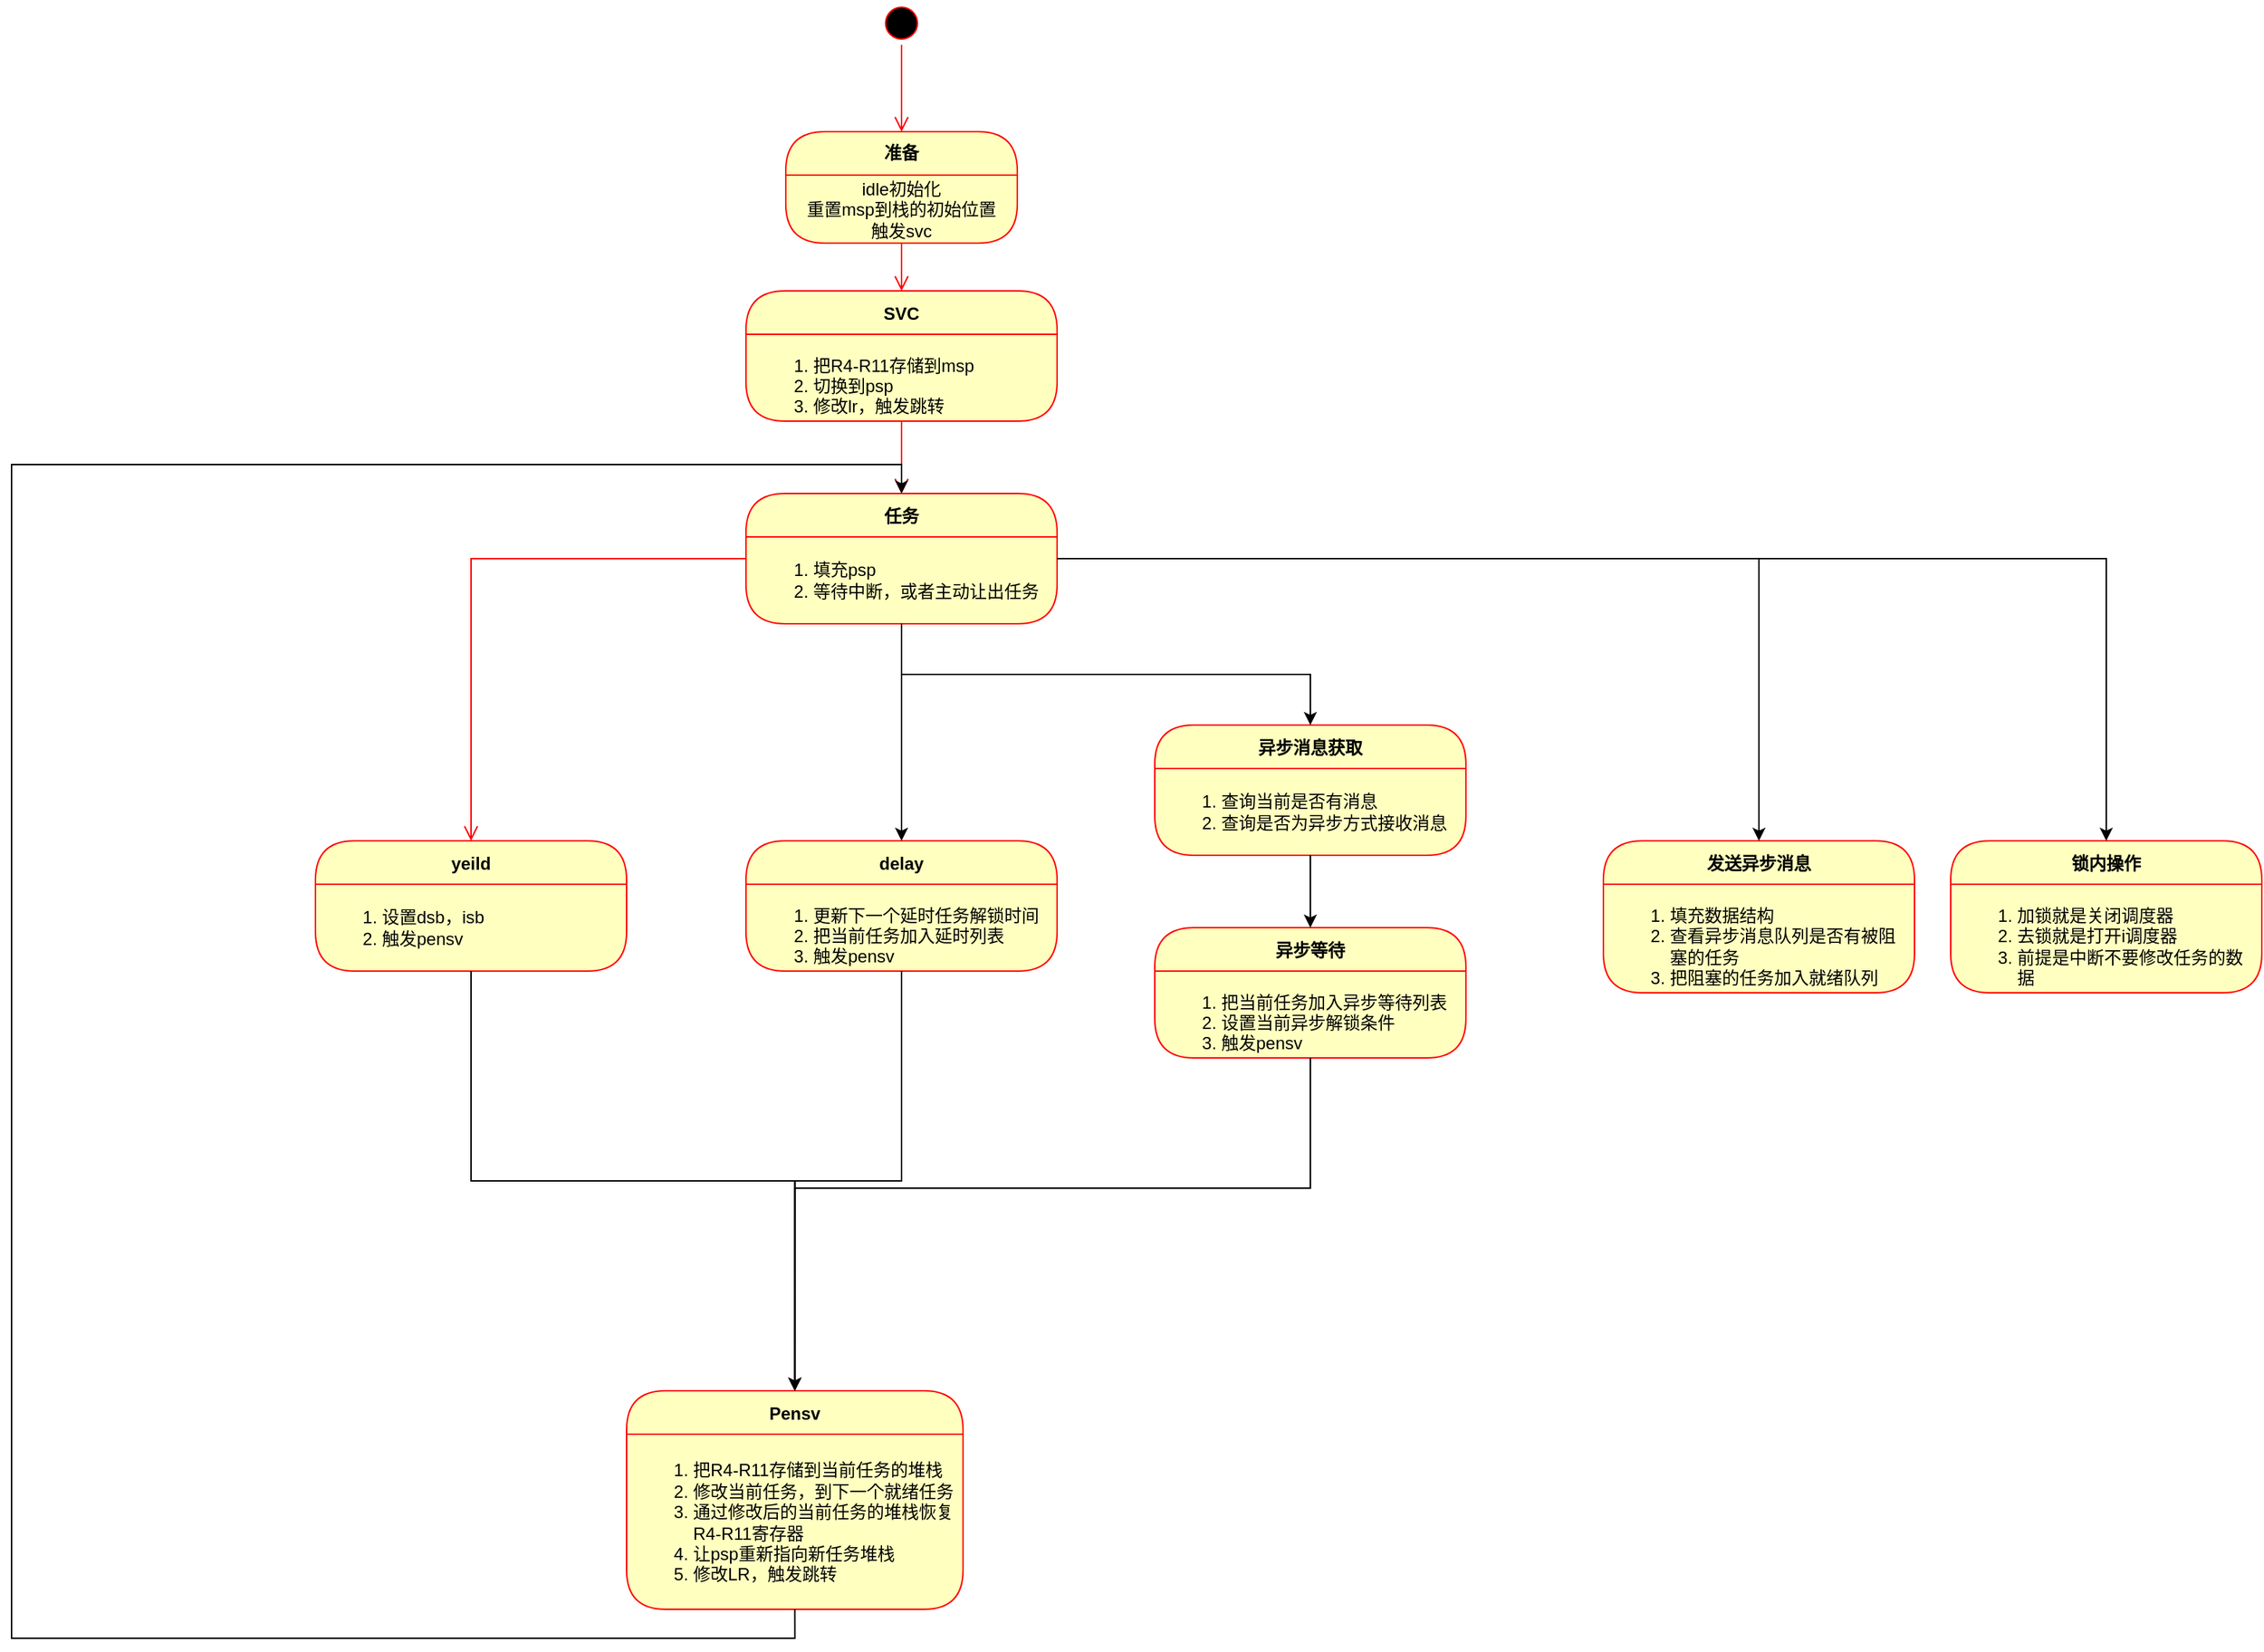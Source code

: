 <mxfile version="24.7.17" pages="2">
  <diagram name="第 1 页" id="OL0mUAfLYHc_H1LSZPVN">
    <mxGraphModel dx="1933" dy="810" grid="1" gridSize="10" guides="1" tooltips="1" connect="1" arrows="1" fold="1" page="1" pageScale="1" pageWidth="827" pageHeight="1169" math="0" shadow="0">
      <root>
        <mxCell id="0" />
        <mxCell id="1" parent="0" />
        <mxCell id="JAX3s5Vs23c8DorawOY4-1" value="" style="ellipse;html=1;shape=startState;fillColor=#000000;strokeColor=#ff0000;" parent="1" vertex="1">
          <mxGeometry x="400" y="370" width="30" height="30" as="geometry" />
        </mxCell>
        <mxCell id="JAX3s5Vs23c8DorawOY4-2" value="" style="edgeStyle=orthogonalEdgeStyle;html=1;verticalAlign=bottom;endArrow=open;endSize=8;strokeColor=#ff0000;rounded=0;" parent="1" source="JAX3s5Vs23c8DorawOY4-1" edge="1">
          <mxGeometry relative="1" as="geometry">
            <mxPoint x="415" y="460" as="targetPoint" />
          </mxGeometry>
        </mxCell>
        <mxCell id="JAX3s5Vs23c8DorawOY4-3" value="准备" style="swimlane;fontStyle=1;align=center;verticalAlign=middle;childLayout=stackLayout;horizontal=1;startSize=30;horizontalStack=0;resizeParent=0;resizeLast=1;container=0;fontColor=#000000;collapsible=0;rounded=1;arcSize=30;strokeColor=#ff0000;fillColor=#ffffc0;swimlaneFillColor=#ffffc0;dropTarget=0;whiteSpace=wrap;" parent="1" vertex="1">
          <mxGeometry x="335" y="460" width="160" height="77" as="geometry" />
        </mxCell>
        <mxCell id="JAX3s5Vs23c8DorawOY4-4" value="idle初始化&lt;div&gt;重置msp到栈的初始位置&lt;/div&gt;&lt;div&gt;触发svc&lt;/div&gt;" style="text;html=1;strokeColor=none;fillColor=none;align=center;verticalAlign=middle;spacingLeft=4;spacingRight=4;overflow=hidden;rotatable=0;fontColor=#000000;whiteSpace=wrap;" parent="JAX3s5Vs23c8DorawOY4-3" vertex="1">
          <mxGeometry y="30" width="160" height="47" as="geometry" />
        </mxCell>
        <mxCell id="JAX3s5Vs23c8DorawOY4-5" value="" style="edgeStyle=orthogonalEdgeStyle;html=1;verticalAlign=bottom;endArrow=open;endSize=8;strokeColor=#ff0000;rounded=0;entryX=0.5;entryY=0;entryDx=0;entryDy=0;" parent="1" source="JAX3s5Vs23c8DorawOY4-3" target="JAX3s5Vs23c8DorawOY4-6" edge="1">
          <mxGeometry relative="1" as="geometry">
            <mxPoint x="410" y="480" as="targetPoint" />
          </mxGeometry>
        </mxCell>
        <mxCell id="JAX3s5Vs23c8DorawOY4-6" value="SVC" style="swimlane;fontStyle=1;align=center;verticalAlign=middle;childLayout=stackLayout;horizontal=1;startSize=30;horizontalStack=0;resizeParent=0;resizeLast=1;container=0;fontColor=#000000;collapsible=0;rounded=1;arcSize=30;strokeColor=#ff0000;fillColor=#ffffc0;swimlaneFillColor=#ffffc0;dropTarget=0;" parent="1" vertex="1">
          <mxGeometry x="307.5" y="570" width="215" height="90" as="geometry" />
        </mxCell>
        <mxCell id="JAX3s5Vs23c8DorawOY4-7" value="&lt;ol&gt;&lt;li&gt;把R4-R11存储到msp&lt;/li&gt;&lt;li&gt;切换到psp&lt;/li&gt;&lt;li&gt;修改lr，触发跳转&lt;/li&gt;&lt;/ol&gt;" style="text;html=1;strokeColor=none;fillColor=none;align=left;verticalAlign=middle;spacingLeft=4;spacingRight=4;whiteSpace=wrap;overflow=hidden;rotatable=0;fontColor=#000000;" parent="JAX3s5Vs23c8DorawOY4-6" vertex="1">
          <mxGeometry y="30" width="215" height="60" as="geometry" />
        </mxCell>
        <mxCell id="JAX3s5Vs23c8DorawOY4-8" value="" style="edgeStyle=orthogonalEdgeStyle;html=1;verticalAlign=bottom;endArrow=open;endSize=8;strokeColor=#ff0000;rounded=0;exitX=0.5;exitY=1;exitDx=0;exitDy=0;entryX=0.5;entryY=0;entryDx=0;entryDy=0;" parent="1" source="JAX3s5Vs23c8DorawOY4-7" target="JAX3s5Vs23c8DorawOY4-15" edge="1">
          <mxGeometry relative="1" as="geometry">
            <mxPoint x="430" y="860" as="targetPoint" />
            <mxPoint x="415" y="660" as="sourcePoint" />
            <Array as="points" />
          </mxGeometry>
        </mxCell>
        <mxCell id="JAX3s5Vs23c8DorawOY4-15" value="任务" style="swimlane;fontStyle=1;align=center;verticalAlign=middle;childLayout=stackLayout;horizontal=1;startSize=30;horizontalStack=0;resizeParent=0;resizeLast=1;container=0;fontColor=#000000;collapsible=0;rounded=1;arcSize=30;strokeColor=#ff0000;fillColor=#ffffc0;swimlaneFillColor=#ffffc0;dropTarget=0;" parent="1" vertex="1">
          <mxGeometry x="307.5" y="710" width="215" height="90" as="geometry" />
        </mxCell>
        <mxCell id="JAX3s5Vs23c8DorawOY4-16" value="&lt;ol&gt;&lt;li&gt;填充psp&lt;/li&gt;&lt;li&gt;等待中断，或者主动让出任务&lt;/li&gt;&lt;/ol&gt;" style="text;html=1;strokeColor=none;fillColor=none;align=left;verticalAlign=middle;spacingLeft=4;spacingRight=4;whiteSpace=wrap;overflow=hidden;rotatable=0;fontColor=#000000;" parent="JAX3s5Vs23c8DorawOY4-15" vertex="1">
          <mxGeometry y="30" width="215" height="60" as="geometry" />
        </mxCell>
        <mxCell id="JAX3s5Vs23c8DorawOY4-17" value="" style="edgeStyle=orthogonalEdgeStyle;html=1;verticalAlign=bottom;endArrow=open;endSize=8;strokeColor=#ff0000;rounded=0;entryX=0.5;entryY=0;entryDx=0;entryDy=0;" parent="1" source="JAX3s5Vs23c8DorawOY4-15" target="JAX3s5Vs23c8DorawOY4-27" edge="1">
          <mxGeometry relative="1" as="geometry">
            <mxPoint x="415" y="820" as="targetPoint" />
          </mxGeometry>
        </mxCell>
        <mxCell id="JAX3s5Vs23c8DorawOY4-23" value="Pensv" style="swimlane;fontStyle=1;align=center;verticalAlign=middle;childLayout=stackLayout;horizontal=1;startSize=30;horizontalStack=0;resizeParent=0;resizeLast=1;container=0;fontColor=#000000;collapsible=0;rounded=1;arcSize=30;strokeColor=#ff0000;fillColor=#ffffc0;swimlaneFillColor=#ffffc0;dropTarget=0;" parent="1" vertex="1">
          <mxGeometry x="225" y="1330" width="232.5" height="151" as="geometry" />
        </mxCell>
        <mxCell id="JAX3s5Vs23c8DorawOY4-24" value="&lt;ol&gt;&lt;li&gt;把R4-R11存储到当前任务的堆栈&lt;/li&gt;&lt;li&gt;修改当前任务，到下一个就绪任务&lt;/li&gt;&lt;li&gt;通过修改后的当前任务的堆栈恢复R4-R11寄存器&lt;/li&gt;&lt;li&gt;让psp重新指向新任务堆栈&lt;/li&gt;&lt;li&gt;修改LR，触发跳转&lt;/li&gt;&lt;/ol&gt;" style="text;html=1;strokeColor=none;fillColor=none;align=left;verticalAlign=middle;spacingLeft=4;spacingRight=4;whiteSpace=wrap;overflow=hidden;rotatable=0;fontColor=#000000;" parent="JAX3s5Vs23c8DorawOY4-23" vertex="1">
          <mxGeometry y="30" width="232.5" height="121" as="geometry" />
        </mxCell>
        <mxCell id="JAX3s5Vs23c8DorawOY4-27" value="yeild" style="swimlane;fontStyle=1;align=center;verticalAlign=middle;childLayout=stackLayout;horizontal=1;startSize=30;horizontalStack=0;resizeParent=0;resizeLast=1;container=0;fontColor=#000000;collapsible=0;rounded=1;arcSize=30;strokeColor=#ff0000;fillColor=#ffffc0;swimlaneFillColor=#ffffc0;dropTarget=0;" parent="1" vertex="1">
          <mxGeometry x="10" y="950" width="215" height="90" as="geometry" />
        </mxCell>
        <mxCell id="JAX3s5Vs23c8DorawOY4-28" value="&lt;ol&gt;&lt;li&gt;设置dsb，isb&lt;/li&gt;&lt;li&gt;触发pensv&lt;/li&gt;&lt;/ol&gt;" style="text;html=1;strokeColor=none;fillColor=none;align=left;verticalAlign=middle;spacingLeft=4;spacingRight=4;whiteSpace=wrap;overflow=hidden;rotatable=0;fontColor=#000000;" parent="JAX3s5Vs23c8DorawOY4-27" vertex="1">
          <mxGeometry y="30" width="215" height="60" as="geometry" />
        </mxCell>
        <mxCell id="JAX3s5Vs23c8DorawOY4-29" value="delay" style="swimlane;fontStyle=1;align=center;verticalAlign=middle;childLayout=stackLayout;horizontal=1;startSize=30;horizontalStack=0;resizeParent=0;resizeLast=1;container=0;fontColor=#000000;collapsible=0;rounded=1;arcSize=30;strokeColor=#ff0000;fillColor=#ffffc0;swimlaneFillColor=#ffffc0;dropTarget=0;" parent="1" vertex="1">
          <mxGeometry x="307.5" y="950" width="215" height="90" as="geometry" />
        </mxCell>
        <mxCell id="JAX3s5Vs23c8DorawOY4-30" value="&lt;ol&gt;&lt;li&gt;更新下一个延时任务解锁时间&lt;/li&gt;&lt;li&gt;把当前任务加入延时列表&lt;/li&gt;&lt;li&gt;触发pensv&lt;/li&gt;&lt;/ol&gt;" style="text;html=1;strokeColor=none;fillColor=none;align=left;verticalAlign=middle;spacingLeft=4;spacingRight=4;whiteSpace=wrap;overflow=hidden;rotatable=0;fontColor=#000000;" parent="JAX3s5Vs23c8DorawOY4-29" vertex="1">
          <mxGeometry y="30" width="215" height="60" as="geometry" />
        </mxCell>
        <mxCell id="JAX3s5Vs23c8DorawOY4-31" style="edgeStyle=orthogonalEdgeStyle;rounded=0;orthogonalLoop=1;jettySize=auto;html=1;exitX=0.5;exitY=1;exitDx=0;exitDy=0;entryX=0.5;entryY=0;entryDx=0;entryDy=0;" parent="1" source="JAX3s5Vs23c8DorawOY4-16" target="JAX3s5Vs23c8DorawOY4-29" edge="1">
          <mxGeometry relative="1" as="geometry" />
        </mxCell>
        <mxCell id="JAX3s5Vs23c8DorawOY4-32" style="edgeStyle=orthogonalEdgeStyle;rounded=0;orthogonalLoop=1;jettySize=auto;html=1;exitX=0.5;exitY=1;exitDx=0;exitDy=0;entryX=0.5;entryY=0;entryDx=0;entryDy=0;" parent="1" source="JAX3s5Vs23c8DorawOY4-30" target="JAX3s5Vs23c8DorawOY4-23" edge="1">
          <mxGeometry relative="1" as="geometry" />
        </mxCell>
        <mxCell id="JAX3s5Vs23c8DorawOY4-33" style="edgeStyle=orthogonalEdgeStyle;rounded=0;orthogonalLoop=1;jettySize=auto;html=1;exitX=0.5;exitY=1;exitDx=0;exitDy=0;entryX=0.5;entryY=0;entryDx=0;entryDy=0;" parent="1" source="JAX3s5Vs23c8DorawOY4-28" target="JAX3s5Vs23c8DorawOY4-23" edge="1">
          <mxGeometry relative="1" as="geometry" />
        </mxCell>
        <mxCell id="JAX3s5Vs23c8DorawOY4-34" value="异步等待" style="swimlane;fontStyle=1;align=center;verticalAlign=middle;childLayout=stackLayout;horizontal=1;startSize=30;horizontalStack=0;resizeParent=0;resizeLast=1;container=0;fontColor=#000000;collapsible=0;rounded=1;arcSize=30;strokeColor=#ff0000;fillColor=#ffffc0;swimlaneFillColor=#ffffc0;dropTarget=0;" parent="1" vertex="1">
          <mxGeometry x="590" y="1010" width="215" height="90" as="geometry" />
        </mxCell>
        <mxCell id="JAX3s5Vs23c8DorawOY4-35" value="&lt;ol&gt;&lt;li&gt;把当前任务加入异步等待列表&lt;/li&gt;&lt;li&gt;设置当前异步解锁条件&lt;/li&gt;&lt;li&gt;触发pensv&lt;/li&gt;&lt;/ol&gt;" style="text;html=1;strokeColor=none;fillColor=none;align=left;verticalAlign=middle;spacingLeft=4;spacingRight=4;whiteSpace=wrap;overflow=hidden;rotatable=0;fontColor=#000000;horizontal=1;" parent="JAX3s5Vs23c8DorawOY4-34" vertex="1">
          <mxGeometry y="30" width="215" height="60" as="geometry" />
        </mxCell>
        <mxCell id="JAX3s5Vs23c8DorawOY4-36" value="异步消息获取" style="swimlane;fontStyle=1;align=center;verticalAlign=middle;childLayout=stackLayout;horizontal=1;startSize=30;horizontalStack=0;resizeParent=0;resizeLast=1;container=0;fontColor=#000000;collapsible=0;rounded=1;arcSize=30;strokeColor=#ff0000;fillColor=#ffffc0;swimlaneFillColor=#ffffc0;dropTarget=0;" parent="1" vertex="1">
          <mxGeometry x="590" y="870" width="215" height="90" as="geometry" />
        </mxCell>
        <mxCell id="JAX3s5Vs23c8DorawOY4-37" value="&lt;ol&gt;&lt;li&gt;查询当前是否有消息&lt;/li&gt;&lt;li&gt;查询是否为异步方式接收消息&lt;/li&gt;&lt;/ol&gt;" style="text;html=1;strokeColor=none;fillColor=none;align=left;verticalAlign=middle;spacingLeft=4;spacingRight=4;whiteSpace=wrap;overflow=hidden;rotatable=0;fontColor=#000000;horizontal=1;" parent="JAX3s5Vs23c8DorawOY4-36" vertex="1">
          <mxGeometry y="30" width="215" height="60" as="geometry" />
        </mxCell>
        <mxCell id="JAX3s5Vs23c8DorawOY4-38" style="edgeStyle=orthogonalEdgeStyle;rounded=0;orthogonalLoop=1;jettySize=auto;html=1;exitX=0.5;exitY=1;exitDx=0;exitDy=0;entryX=0.5;entryY=0;entryDx=0;entryDy=0;" parent="1" source="JAX3s5Vs23c8DorawOY4-16" target="JAX3s5Vs23c8DorawOY4-36" edge="1">
          <mxGeometry relative="1" as="geometry" />
        </mxCell>
        <mxCell id="JAX3s5Vs23c8DorawOY4-39" style="edgeStyle=orthogonalEdgeStyle;rounded=0;orthogonalLoop=1;jettySize=auto;html=1;exitX=0.5;exitY=1;exitDx=0;exitDy=0;entryX=0.5;entryY=0;entryDx=0;entryDy=0;" parent="1" source="JAX3s5Vs23c8DorawOY4-37" target="JAX3s5Vs23c8DorawOY4-34" edge="1">
          <mxGeometry relative="1" as="geometry" />
        </mxCell>
        <mxCell id="JAX3s5Vs23c8DorawOY4-41" style="edgeStyle=orthogonalEdgeStyle;rounded=0;orthogonalLoop=1;jettySize=auto;html=1;exitX=0.5;exitY=1;exitDx=0;exitDy=0;entryX=0.5;entryY=0;entryDx=0;entryDy=0;" parent="1" source="JAX3s5Vs23c8DorawOY4-35" target="JAX3s5Vs23c8DorawOY4-23" edge="1">
          <mxGeometry relative="1" as="geometry">
            <Array as="points">
              <mxPoint x="698" y="1190" />
              <mxPoint x="341" y="1190" />
            </Array>
          </mxGeometry>
        </mxCell>
        <mxCell id="JAX3s5Vs23c8DorawOY4-43" style="edgeStyle=orthogonalEdgeStyle;rounded=0;orthogonalLoop=1;jettySize=auto;html=1;exitX=0.5;exitY=1;exitDx=0;exitDy=0;entryX=0.5;entryY=0;entryDx=0;entryDy=0;" parent="1" source="JAX3s5Vs23c8DorawOY4-24" target="JAX3s5Vs23c8DorawOY4-15" edge="1">
          <mxGeometry relative="1" as="geometry">
            <Array as="points">
              <mxPoint x="341" y="1501" />
              <mxPoint x="-200" y="1501" />
              <mxPoint x="-200" y="690" />
              <mxPoint x="415" y="690" />
            </Array>
          </mxGeometry>
        </mxCell>
        <mxCell id="JAX3s5Vs23c8DorawOY4-44" value="发送异步消息" style="swimlane;fontStyle=1;align=center;verticalAlign=middle;childLayout=stackLayout;horizontal=1;startSize=30;horizontalStack=0;resizeParent=0;resizeLast=1;container=0;fontColor=#000000;collapsible=0;rounded=1;arcSize=30;strokeColor=#ff0000;fillColor=#ffffc0;swimlaneFillColor=#ffffc0;dropTarget=0;" parent="1" vertex="1">
          <mxGeometry x="900" y="950" width="215" height="105" as="geometry" />
        </mxCell>
        <mxCell id="JAX3s5Vs23c8DorawOY4-45" value="&lt;ol&gt;&lt;li&gt;填充数据结构&lt;/li&gt;&lt;li&gt;查看异步消息队列是否有被阻塞的任务&lt;/li&gt;&lt;li&gt;把阻塞的任务加入就绪队列&lt;/li&gt;&lt;/ol&gt;" style="text;html=1;strokeColor=none;fillColor=none;align=left;verticalAlign=middle;spacingLeft=4;spacingRight=4;whiteSpace=wrap;overflow=hidden;rotatable=0;fontColor=#000000;" parent="JAX3s5Vs23c8DorawOY4-44" vertex="1">
          <mxGeometry y="30" width="215" height="75" as="geometry" />
        </mxCell>
        <mxCell id="JAX3s5Vs23c8DorawOY4-46" style="edgeStyle=orthogonalEdgeStyle;rounded=0;orthogonalLoop=1;jettySize=auto;html=1;exitX=1;exitY=0.25;exitDx=0;exitDy=0;entryX=0.5;entryY=0;entryDx=0;entryDy=0;" parent="1" source="JAX3s5Vs23c8DorawOY4-16" target="JAX3s5Vs23c8DorawOY4-44" edge="1">
          <mxGeometry relative="1" as="geometry" />
        </mxCell>
        <mxCell id="JAX3s5Vs23c8DorawOY4-48" value="锁内操作" style="swimlane;fontStyle=1;align=center;verticalAlign=middle;childLayout=stackLayout;horizontal=1;startSize=30;horizontalStack=0;resizeParent=0;resizeLast=1;container=0;fontColor=#000000;collapsible=0;rounded=1;arcSize=30;strokeColor=#ff0000;fillColor=#ffffc0;swimlaneFillColor=#ffffc0;dropTarget=0;" parent="1" vertex="1">
          <mxGeometry x="1140" y="950" width="215" height="105" as="geometry" />
        </mxCell>
        <mxCell id="JAX3s5Vs23c8DorawOY4-49" value="&lt;ol&gt;&lt;li&gt;加锁就是关闭调度器&lt;/li&gt;&lt;li&gt;去锁就是打开i调度器&lt;/li&gt;&lt;li&gt;前提是中断不要修改任务的数据&lt;/li&gt;&lt;/ol&gt;" style="text;html=1;strokeColor=none;fillColor=none;align=left;verticalAlign=middle;spacingLeft=4;spacingRight=4;whiteSpace=wrap;overflow=hidden;rotatable=0;fontColor=#000000;" parent="JAX3s5Vs23c8DorawOY4-48" vertex="1">
          <mxGeometry y="30" width="215" height="75" as="geometry" />
        </mxCell>
        <mxCell id="JAX3s5Vs23c8DorawOY4-50" style="edgeStyle=orthogonalEdgeStyle;rounded=0;orthogonalLoop=1;jettySize=auto;html=1;exitX=1;exitY=0.25;exitDx=0;exitDy=0;entryX=0.5;entryY=0;entryDx=0;entryDy=0;" parent="1" source="JAX3s5Vs23c8DorawOY4-16" target="JAX3s5Vs23c8DorawOY4-48" edge="1">
          <mxGeometry relative="1" as="geometry" />
        </mxCell>
      </root>
    </mxGraphModel>
  </diagram>
  <diagram id="nozQEtY4urhzsfKK-SEI" name="第 2 页">
    <mxGraphModel dx="1227" dy="2069" grid="1" gridSize="10" guides="1" tooltips="1" connect="1" arrows="1" fold="1" page="1" pageScale="1" pageWidth="827" pageHeight="1169" math="0" shadow="0">
      <root>
        <mxCell id="0" />
        <mxCell id="1" parent="0" />
        <mxCell id="13HKXBkhU_7nLGPWWOYN-1" value="List" style="swimlane;fontStyle=1;align=center;verticalAlign=top;childLayout=stackLayout;horizontal=1;startSize=26;horizontalStack=0;resizeParent=1;resizeParentMax=0;resizeLast=0;collapsible=1;marginBottom=0;whiteSpace=wrap;html=1;" parent="1" vertex="1">
          <mxGeometry x="70" y="367" width="250" height="327" as="geometry" />
        </mxCell>
        <mxCell id="13HKXBkhU_7nLGPWWOYN-5" value="head:Option&amp;lt;NodeType&amp;gt;" style="text;strokeColor=none;fillColor=none;align=left;verticalAlign=top;spacingLeft=4;spacingRight=4;overflow=hidden;rotatable=0;points=[[0,0.5],[1,0.5]];portConstraint=eastwest;whiteSpace=wrap;html=1;" parent="13HKXBkhU_7nLGPWWOYN-1" vertex="1">
          <mxGeometry y="26" width="250" height="28" as="geometry" />
        </mxCell>
        <mxCell id="13HKXBkhU_7nLGPWWOYN-17" value="tail:Option&amp;lt;NodeType&amp;gt;" style="text;strokeColor=none;fillColor=none;align=left;verticalAlign=top;spacingLeft=4;spacingRight=4;overflow=hidden;rotatable=0;points=[[0,0.5],[1,0.5]];portConstraint=eastwest;whiteSpace=wrap;html=1;" parent="13HKXBkhU_7nLGPWWOYN-1" vertex="1">
          <mxGeometry y="54" width="250" height="28" as="geometry" />
        </mxCell>
        <mxCell id="13HKXBkhU_7nLGPWWOYN-21" value="+ len: usize" style="text;strokeColor=none;fillColor=none;align=left;verticalAlign=top;spacingLeft=4;spacingRight=4;overflow=hidden;rotatable=0;points=[[0,0.5],[1,0.5]];portConstraint=eastwest;whiteSpace=wrap;html=1;" parent="13HKXBkhU_7nLGPWWOYN-1" vertex="1">
          <mxGeometry y="82" width="250" height="28" as="geometry" />
        </mxCell>
        <mxCell id="13HKXBkhU_7nLGPWWOYN-3" value="" style="line;strokeWidth=1;fillColor=none;align=left;verticalAlign=middle;spacingTop=-1;spacingLeft=3;spacingRight=3;rotatable=0;labelPosition=right;points=[];portConstraint=eastwest;strokeColor=inherit;" parent="13HKXBkhU_7nLGPWWOYN-1" vertex="1">
          <mxGeometry y="110" width="250" height="8" as="geometry" />
        </mxCell>
        <mxCell id="13HKXBkhU_7nLGPWWOYN-4" value="push_back(&amp;amp;self)-&amp;gt;Option&amp;lt;NodeType&amp;gt;" style="text;strokeColor=none;fillColor=none;align=left;verticalAlign=top;spacingLeft=4;spacingRight=4;overflow=hidden;rotatable=0;points=[[0,0.5],[1,0.5]];portConstraint=eastwest;whiteSpace=wrap;html=1;" parent="13HKXBkhU_7nLGPWWOYN-1" vertex="1">
          <mxGeometry y="118" width="250" height="26" as="geometry" />
        </mxCell>
        <mxCell id="13HKXBkhU_7nLGPWWOYN-9" value="push_front(&amp;amp;self)-&amp;gt;Option&amp;lt;NodeType&amp;gt;" style="text;strokeColor=none;fillColor=none;align=left;verticalAlign=top;spacingLeft=4;spacingRight=4;overflow=hidden;rotatable=0;points=[[0,0.5],[1,0.5]];portConstraint=eastwest;whiteSpace=wrap;html=1;" parent="13HKXBkhU_7nLGPWWOYN-1" vertex="1">
          <mxGeometry y="144" width="250" height="27" as="geometry" />
        </mxCell>
        <mxCell id="13HKXBkhU_7nLGPWWOYN-10" value="pop_back(&amp;amp;self)-&amp;gt;Option&amp;lt;NodeType&amp;gt;" style="text;strokeColor=none;fillColor=none;align=left;verticalAlign=top;spacingLeft=4;spacingRight=4;overflow=hidden;rotatable=0;points=[[0,0.5],[1,0.5]];portConstraint=eastwest;whiteSpace=wrap;html=1;" parent="13HKXBkhU_7nLGPWWOYN-1" vertex="1">
          <mxGeometry y="171" width="250" height="26" as="geometry" />
        </mxCell>
        <mxCell id="13HKXBkhU_7nLGPWWOYN-11" value="pop_front(&amp;amp;self)-&amp;gt;Option&amp;lt;NodeType&amp;gt;" style="text;strokeColor=none;fillColor=none;align=left;verticalAlign=top;spacingLeft=4;spacingRight=4;overflow=hidden;rotatable=0;points=[[0,0.5],[1,0.5]];portConstraint=eastwest;whiteSpace=wrap;html=1;" parent="13HKXBkhU_7nLGPWWOYN-1" vertex="1">
          <mxGeometry y="197" width="250" height="26" as="geometry" />
        </mxCell>
        <mxCell id="13HKXBkhU_7nLGPWWOYN-13" value="iter-&amp;gt;Option&amp;lt;NodeType&amp;gt;" style="text;strokeColor=none;fillColor=none;align=left;verticalAlign=top;spacingLeft=4;spacingRight=4;overflow=hidden;rotatable=0;points=[[0,0.5],[1,0.5]];portConstraint=eastwest;whiteSpace=wrap;html=1;" parent="13HKXBkhU_7nLGPWWOYN-1" vertex="1">
          <mxGeometry y="223" width="250" height="26" as="geometry" />
        </mxCell>
        <mxCell id="13HKXBkhU_7nLGPWWOYN-14" value="+ method(type): type" style="text;strokeColor=none;fillColor=none;align=left;verticalAlign=top;spacingLeft=4;spacingRight=4;overflow=hidden;rotatable=0;points=[[0,0.5],[1,0.5]];portConstraint=eastwest;whiteSpace=wrap;html=1;" parent="13HKXBkhU_7nLGPWWOYN-1" vertex="1">
          <mxGeometry y="249" width="250" height="26" as="geometry" />
        </mxCell>
        <mxCell id="13HKXBkhU_7nLGPWWOYN-15" value="+ method(type): type" style="text;strokeColor=none;fillColor=none;align=left;verticalAlign=top;spacingLeft=4;spacingRight=4;overflow=hidden;rotatable=0;points=[[0,0.5],[1,0.5]];portConstraint=eastwest;whiteSpace=wrap;html=1;" parent="13HKXBkhU_7nLGPWWOYN-1" vertex="1">
          <mxGeometry y="275" width="250" height="26" as="geometry" />
        </mxCell>
        <mxCell id="13HKXBkhU_7nLGPWWOYN-16" value="+ method(type): type" style="text;strokeColor=none;fillColor=none;align=left;verticalAlign=top;spacingLeft=4;spacingRight=4;overflow=hidden;rotatable=0;points=[[0,0.5],[1,0.5]];portConstraint=eastwest;whiteSpace=wrap;html=1;" parent="13HKXBkhU_7nLGPWWOYN-1" vertex="1">
          <mxGeometry y="301" width="250" height="26" as="geometry" />
        </mxCell>
        <mxCell id="13HKXBkhU_7nLGPWWOYN-23" value="Node" style="swimlane;fontStyle=1;align=center;verticalAlign=top;childLayout=stackLayout;horizontal=1;startSize=26;horizontalStack=0;resizeParent=1;resizeParentMax=0;resizeLast=0;collapsible=1;marginBottom=0;whiteSpace=wrap;html=1;" parent="1" vertex="1">
          <mxGeometry x="450" y="410" width="330" height="390" as="geometry" />
        </mxCell>
        <mxCell id="13HKXBkhU_7nLGPWWOYN-24" value="next:Option&amp;lt;NodeType&amp;gt;" style="text;strokeColor=none;fillColor=none;align=left;verticalAlign=top;spacingLeft=4;spacingRight=4;overflow=hidden;rotatable=0;points=[[0,0.5],[1,0.5]];portConstraint=eastwest;whiteSpace=wrap;html=1;" parent="13HKXBkhU_7nLGPWWOYN-23" vertex="1">
          <mxGeometry y="26" width="330" height="28" as="geometry" />
        </mxCell>
        <mxCell id="13HKXBkhU_7nLGPWWOYN-25" value="prev:Option&amp;lt;NodeType&amp;gt;" style="text;strokeColor=none;fillColor=none;align=left;verticalAlign=top;spacingLeft=4;spacingRight=4;overflow=hidden;rotatable=0;points=[[0,0.5],[1,0.5]];portConstraint=eastwest;whiteSpace=wrap;html=1;" parent="13HKXBkhU_7nLGPWWOYN-23" vertex="1">
          <mxGeometry y="54" width="330" height="32" as="geometry" />
        </mxCell>
        <mxCell id="13HKXBkhU_7nLGPWWOYN-26" value="element:&lt;span style=&quot;text-align: center;&quot;&gt;TType&lt;/span&gt;" style="text;strokeColor=none;fillColor=none;align=left;verticalAlign=top;spacingLeft=4;spacingRight=4;overflow=hidden;rotatable=0;points=[[0,0.5],[1,0.5]];portConstraint=eastwest;whiteSpace=wrap;html=1;" parent="13HKXBkhU_7nLGPWWOYN-23" vertex="1">
          <mxGeometry y="86" width="330" height="28" as="geometry" />
        </mxCell>
        <mxCell id="13HKXBkhU_7nLGPWWOYN-92" value="list_handle:ListType" style="text;strokeColor=none;fillColor=none;align=left;verticalAlign=top;spacingLeft=4;spacingRight=4;overflow=hidden;rotatable=0;points=[[0,0.5],[1,0.5]];portConstraint=eastwest;whiteSpace=wrap;html=1;" parent="13HKXBkhU_7nLGPWWOYN-23" vertex="1">
          <mxGeometry y="114" width="330" height="28" as="geometry" />
        </mxCell>
        <mxCell id="13HKXBkhU_7nLGPWWOYN-27" value="+ field: type" style="text;strokeColor=none;fillColor=none;align=left;verticalAlign=top;spacingLeft=4;spacingRight=4;overflow=hidden;rotatable=0;points=[[0,0.5],[1,0.5]];portConstraint=eastwest;whiteSpace=wrap;html=1;" parent="13HKXBkhU_7nLGPWWOYN-23" vertex="1">
          <mxGeometry y="142" width="330" height="28" as="geometry" />
        </mxCell>
        <mxCell id="13HKXBkhU_7nLGPWWOYN-28" value="+ field: type" style="text;strokeColor=none;fillColor=none;align=left;verticalAlign=top;spacingLeft=4;spacingRight=4;overflow=hidden;rotatable=0;points=[[0,0.5],[1,0.5]];portConstraint=eastwest;whiteSpace=wrap;html=1;" parent="13HKXBkhU_7nLGPWWOYN-23" vertex="1">
          <mxGeometry y="170" width="330" height="28" as="geometry" />
        </mxCell>
        <mxCell id="13HKXBkhU_7nLGPWWOYN-29" value="+ field: type" style="text;strokeColor=none;fillColor=none;align=left;verticalAlign=top;spacingLeft=4;spacingRight=4;overflow=hidden;rotatable=0;points=[[0,0.5],[1,0.5]];portConstraint=eastwest;whiteSpace=wrap;html=1;" parent="13HKXBkhU_7nLGPWWOYN-23" vertex="1">
          <mxGeometry y="198" width="330" height="28" as="geometry" />
        </mxCell>
        <mxCell id="13HKXBkhU_7nLGPWWOYN-30" value="" style="line;strokeWidth=1;fillColor=none;align=left;verticalAlign=middle;spacingTop=-1;spacingLeft=3;spacingRight=3;rotatable=0;labelPosition=right;points=[];portConstraint=eastwest;strokeColor=inherit;" parent="13HKXBkhU_7nLGPWWOYN-23" vertex="1">
          <mxGeometry y="226" width="330" height="8" as="geometry" />
        </mxCell>
        <mxCell id="13HKXBkhU_7nLGPWWOYN-36" value="next()-&amp;gt;Option&amp;lt;NodeType&amp;gt;" style="text;strokeColor=none;fillColor=none;align=left;verticalAlign=top;spacingLeft=4;spacingRight=4;overflow=hidden;rotatable=0;points=[[0,0.5],[1,0.5]];portConstraint=eastwest;whiteSpace=wrap;html=1;" parent="13HKXBkhU_7nLGPWWOYN-23" vertex="1">
          <mxGeometry y="234" width="330" height="26" as="geometry" />
        </mxCell>
        <mxCell id="13HKXBkhU_7nLGPWWOYN-37" value="prev()-&amp;gt;Option&amp;lt;NodeType&amp;gt;" style="text;strokeColor=none;fillColor=none;align=left;verticalAlign=top;spacingLeft=4;spacingRight=4;overflow=hidden;rotatable=0;points=[[0,0.5],[1,0.5]];portConstraint=eastwest;whiteSpace=wrap;html=1;" parent="13HKXBkhU_7nLGPWWOYN-23" vertex="1">
          <mxGeometry y="260" width="330" height="26" as="geometry" />
        </mxCell>
        <mxCell id="13HKXBkhU_7nLGPWWOYN-71" value="insert" style="text;strokeColor=none;fillColor=none;align=left;verticalAlign=top;spacingLeft=4;spacingRight=4;overflow=hidden;rotatable=0;points=[[0,0.5],[1,0.5]];portConstraint=eastwest;whiteSpace=wrap;html=1;" parent="13HKXBkhU_7nLGPWWOYN-23" vertex="1">
          <mxGeometry y="286" width="330" height="26" as="geometry" />
        </mxCell>
        <mxCell id="13HKXBkhU_7nLGPWWOYN-72" value="del" style="text;strokeColor=none;fillColor=none;align=left;verticalAlign=top;spacingLeft=4;spacingRight=4;overflow=hidden;rotatable=0;points=[[0,0.5],[1,0.5]];portConstraint=eastwest;whiteSpace=wrap;html=1;" parent="13HKXBkhU_7nLGPWWOYN-23" vertex="1">
          <mxGeometry y="312" width="330" height="26" as="geometry" />
        </mxCell>
        <mxCell id="13HKXBkhU_7nLGPWWOYN-93" value="into_element()-&amp;gt;Option&amp;lt;TType&amp;gt;" style="text;strokeColor=none;fillColor=none;align=left;verticalAlign=top;spacingLeft=4;spacingRight=4;overflow=hidden;rotatable=0;points=[[0,0.5],[1,0.5]];portConstraint=eastwest;whiteSpace=wrap;html=1;" parent="13HKXBkhU_7nLGPWWOYN-23" vertex="1">
          <mxGeometry y="338" width="330" height="26" as="geometry" />
        </mxCell>
        <mxCell id="13HKXBkhU_7nLGPWWOYN-94" value="get_list()-&amp;gt;ListType" style="text;strokeColor=none;fillColor=none;align=left;verticalAlign=top;spacingLeft=4;spacingRight=4;overflow=hidden;rotatable=0;points=[[0,0.5],[1,0.5]];portConstraint=eastwest;whiteSpace=wrap;html=1;" parent="13HKXBkhU_7nLGPWWOYN-23" vertex="1">
          <mxGeometry y="364" width="330" height="26" as="geometry" />
        </mxCell>
        <mxCell id="13HKXBkhU_7nLGPWWOYN-40" value="T" style="swimlane;fontStyle=1;align=center;verticalAlign=top;childLayout=stackLayout;horizontal=1;startSize=26;horizontalStack=0;resizeParent=1;resizeParentMax=0;resizeLast=0;collapsible=1;marginBottom=0;whiteSpace=wrap;html=1;" parent="1" vertex="1">
          <mxGeometry x="890" y="430" width="250" height="86" as="geometry" />
        </mxCell>
        <mxCell id="13HKXBkhU_7nLGPWWOYN-41" value="node_handle:Option&amp;lt;NodeType&amp;gt;" style="text;strokeColor=none;fillColor=none;align=left;verticalAlign=top;spacingLeft=4;spacingRight=4;overflow=hidden;rotatable=0;points=[[0,0.5],[1,0.5]];portConstraint=eastwest;whiteSpace=wrap;html=1;" parent="13HKXBkhU_7nLGPWWOYN-40" vertex="1">
          <mxGeometry y="26" width="250" height="26" as="geometry" />
        </mxCell>
        <mxCell id="13HKXBkhU_7nLGPWWOYN-42" value="" style="line;strokeWidth=1;fillColor=none;align=left;verticalAlign=middle;spacingTop=-1;spacingLeft=3;spacingRight=3;rotatable=0;labelPosition=right;points=[];portConstraint=eastwest;strokeColor=inherit;" parent="13HKXBkhU_7nLGPWWOYN-40" vertex="1">
          <mxGeometry y="52" width="250" height="8" as="geometry" />
        </mxCell>
        <mxCell id="13HKXBkhU_7nLGPWWOYN-43" value="into_node" style="text;strokeColor=none;fillColor=none;align=left;verticalAlign=top;spacingLeft=4;spacingRight=4;overflow=hidden;rotatable=0;points=[[0,0.5],[1,0.5]];portConstraint=eastwest;whiteSpace=wrap;html=1;" parent="13HKXBkhU_7nLGPWWOYN-40" vertex="1">
          <mxGeometry y="60" width="250" height="26" as="geometry" />
        </mxCell>
        <mxCell id="13HKXBkhU_7nLGPWWOYN-66" style="edgeStyle=orthogonalEdgeStyle;rounded=0;orthogonalLoop=1;jettySize=auto;html=1;exitX=0.25;exitY=1;exitDx=0;exitDy=0;entryX=0.25;entryY=0;entryDx=0;entryDy=0;" parent="1" source="13HKXBkhU_7nLGPWWOYN-53" target="13HKXBkhU_7nLGPWWOYN-54" edge="1">
          <mxGeometry relative="1" as="geometry" />
        </mxCell>
        <mxCell id="13HKXBkhU_7nLGPWWOYN-67" style="edgeStyle=orthogonalEdgeStyle;rounded=0;orthogonalLoop=1;jettySize=auto;html=1;exitX=0.75;exitY=1;exitDx=0;exitDy=0;entryX=0.25;entryY=0;entryDx=0;entryDy=0;" parent="1" source="13HKXBkhU_7nLGPWWOYN-53" target="13HKXBkhU_7nLGPWWOYN-63" edge="1">
          <mxGeometry relative="1" as="geometry" />
        </mxCell>
        <mxCell id="13HKXBkhU_7nLGPWWOYN-53" value="List" style="rounded=0;whiteSpace=wrap;html=1;" parent="1" vertex="1">
          <mxGeometry x="210" y="-90" width="120" height="60" as="geometry" />
        </mxCell>
        <mxCell id="13HKXBkhU_7nLGPWWOYN-58" style="edgeStyle=orthogonalEdgeStyle;rounded=0;orthogonalLoop=1;jettySize=auto;html=1;exitX=0.25;exitY=1;exitDx=0;exitDy=0;entryX=0.25;entryY=0;entryDx=0;entryDy=0;" parent="1" source="13HKXBkhU_7nLGPWWOYN-54" target="13HKXBkhU_7nLGPWWOYN-55" edge="1">
          <mxGeometry relative="1" as="geometry" />
        </mxCell>
        <mxCell id="13HKXBkhU_7nLGPWWOYN-61" style="edgeStyle=orthogonalEdgeStyle;rounded=0;orthogonalLoop=1;jettySize=auto;html=1;exitX=1;exitY=0.25;exitDx=0;exitDy=0;entryX=0;entryY=0.25;entryDx=0;entryDy=0;" parent="1" source="13HKXBkhU_7nLGPWWOYN-54" target="13HKXBkhU_7nLGPWWOYN-60" edge="1">
          <mxGeometry relative="1" as="geometry" />
        </mxCell>
        <mxCell id="13HKXBkhU_7nLGPWWOYN-54" value="Node" style="rounded=0;whiteSpace=wrap;html=1;" parent="1" vertex="1">
          <mxGeometry x="210" y="30" width="120" height="60" as="geometry" />
        </mxCell>
        <mxCell id="13HKXBkhU_7nLGPWWOYN-57" style="edgeStyle=orthogonalEdgeStyle;rounded=0;orthogonalLoop=1;jettySize=auto;html=1;exitX=0.75;exitY=0;exitDx=0;exitDy=0;entryX=0.75;entryY=1;entryDx=0;entryDy=0;" parent="1" source="13HKXBkhU_7nLGPWWOYN-55" target="13HKXBkhU_7nLGPWWOYN-54" edge="1">
          <mxGeometry relative="1" as="geometry" />
        </mxCell>
        <mxCell id="13HKXBkhU_7nLGPWWOYN-55" value="TCB" style="rounded=0;whiteSpace=wrap;html=1;" parent="1" vertex="1">
          <mxGeometry x="210" y="150" width="120" height="60" as="geometry" />
        </mxCell>
        <mxCell id="13HKXBkhU_7nLGPWWOYN-62" style="edgeStyle=orthogonalEdgeStyle;rounded=0;orthogonalLoop=1;jettySize=auto;html=1;exitX=0;exitY=0.75;exitDx=0;exitDy=0;entryX=1;entryY=0.75;entryDx=0;entryDy=0;" parent="1" source="13HKXBkhU_7nLGPWWOYN-60" target="13HKXBkhU_7nLGPWWOYN-54" edge="1">
          <mxGeometry relative="1" as="geometry" />
        </mxCell>
        <mxCell id="13HKXBkhU_7nLGPWWOYN-64" style="edgeStyle=orthogonalEdgeStyle;rounded=0;orthogonalLoop=1;jettySize=auto;html=1;exitX=1;exitY=0.25;exitDx=0;exitDy=0;entryX=0;entryY=0.25;entryDx=0;entryDy=0;" parent="1" source="13HKXBkhU_7nLGPWWOYN-60" target="13HKXBkhU_7nLGPWWOYN-63" edge="1">
          <mxGeometry relative="1" as="geometry" />
        </mxCell>
        <mxCell id="13HKXBkhU_7nLGPWWOYN-69" style="edgeStyle=orthogonalEdgeStyle;rounded=0;orthogonalLoop=1;jettySize=auto;html=1;exitX=0.25;exitY=1;exitDx=0;exitDy=0;entryX=0.25;entryY=0;entryDx=0;entryDy=0;" parent="1" source="13HKXBkhU_7nLGPWWOYN-60" target="13HKXBkhU_7nLGPWWOYN-68" edge="1">
          <mxGeometry relative="1" as="geometry" />
        </mxCell>
        <mxCell id="13HKXBkhU_7nLGPWWOYN-60" value="Node" style="rounded=0;whiteSpace=wrap;html=1;" parent="1" vertex="1">
          <mxGeometry x="410" y="30" width="120" height="60" as="geometry" />
        </mxCell>
        <mxCell id="13HKXBkhU_7nLGPWWOYN-65" style="edgeStyle=orthogonalEdgeStyle;rounded=0;orthogonalLoop=1;jettySize=auto;html=1;exitX=0;exitY=0.75;exitDx=0;exitDy=0;entryX=1;entryY=0.75;entryDx=0;entryDy=0;" parent="1" source="13HKXBkhU_7nLGPWWOYN-63" target="13HKXBkhU_7nLGPWWOYN-60" edge="1">
          <mxGeometry relative="1" as="geometry" />
        </mxCell>
        <mxCell id="13HKXBkhU_7nLGPWWOYN-63" value="Node" style="rounded=0;whiteSpace=wrap;html=1;" parent="1" vertex="1">
          <mxGeometry x="610" y="30" width="120" height="60" as="geometry" />
        </mxCell>
        <mxCell id="13HKXBkhU_7nLGPWWOYN-70" style="edgeStyle=orthogonalEdgeStyle;rounded=0;orthogonalLoop=1;jettySize=auto;html=1;exitX=0.75;exitY=0;exitDx=0;exitDy=0;entryX=0.75;entryY=1;entryDx=0;entryDy=0;" parent="1" source="13HKXBkhU_7nLGPWWOYN-68" target="13HKXBkhU_7nLGPWWOYN-60" edge="1">
          <mxGeometry relative="1" as="geometry" />
        </mxCell>
        <mxCell id="13HKXBkhU_7nLGPWWOYN-68" value="TCB" style="rounded=0;whiteSpace=wrap;html=1;" parent="1" vertex="1">
          <mxGeometry x="410" y="150" width="120" height="60" as="geometry" />
        </mxCell>
        <mxCell id="ne-l0hvkP_fATwcaqts8-14" style="edgeStyle=orthogonalEdgeStyle;rounded=0;orthogonalLoop=1;jettySize=auto;html=1;exitX=0.5;exitY=0;exitDx=0;exitDy=0;entryX=0.5;entryY=1;entryDx=0;entryDy=0;" edge="1" parent="1" source="13HKXBkhU_7nLGPWWOYN-73" target="ne-l0hvkP_fATwcaqts8-3">
          <mxGeometry relative="1" as="geometry" />
        </mxCell>
        <mxCell id="ne-l0hvkP_fATwcaqts8-15" value="deref&lt;div&gt;&lt;br&gt;&lt;/div&gt;" style="edgeLabel;html=1;align=center;verticalAlign=middle;resizable=0;points=[];" vertex="1" connectable="0" parent="ne-l0hvkP_fATwcaqts8-14">
          <mxGeometry x="0.04" relative="1" as="geometry">
            <mxPoint as="offset" />
          </mxGeometry>
        </mxCell>
        <mxCell id="13HKXBkhU_7nLGPWWOYN-73" value="TPtr" style="rounded=0;whiteSpace=wrap;html=1;" parent="1" vertex="1">
          <mxGeometry x="900" y="90" width="120" height="60" as="geometry" />
        </mxCell>
        <mxCell id="ne-l0hvkP_fATwcaqts8-12" style="edgeStyle=orthogonalEdgeStyle;rounded=0;orthogonalLoop=1;jettySize=auto;html=1;exitX=0.5;exitY=0;exitDx=0;exitDy=0;entryX=0.5;entryY=1;entryDx=0;entryDy=0;" edge="1" parent="1" source="13HKXBkhU_7nLGPWWOYN-74" target="ne-l0hvkP_fATwcaqts8-8">
          <mxGeometry relative="1" as="geometry" />
        </mxCell>
        <mxCell id="ne-l0hvkP_fATwcaqts8-13" value="deref" style="edgeLabel;html=1;align=center;verticalAlign=middle;resizable=0;points=[];" vertex="1" connectable="0" parent="ne-l0hvkP_fATwcaqts8-12">
          <mxGeometry x="0.068" y="-2" relative="1" as="geometry">
            <mxPoint as="offset" />
          </mxGeometry>
        </mxCell>
        <mxCell id="13HKXBkhU_7nLGPWWOYN-74" value="NodePtr" style="rounded=0;whiteSpace=wrap;html=1;" parent="1" vertex="1">
          <mxGeometry x="1181" y="90" width="120" height="60" as="geometry" />
        </mxCell>
        <mxCell id="ne-l0hvkP_fATwcaqts8-16" style="edgeStyle=orthogonalEdgeStyle;rounded=0;orthogonalLoop=1;jettySize=auto;html=1;exitX=0.5;exitY=0;exitDx=0;exitDy=0;entryX=0.5;entryY=1;entryDx=0;entryDy=0;" edge="1" parent="1" source="13HKXBkhU_7nLGPWWOYN-78" target="ne-l0hvkP_fATwcaqts8-11">
          <mxGeometry relative="1" as="geometry" />
        </mxCell>
        <mxCell id="ne-l0hvkP_fATwcaqts8-17" value="Text" style="edgeLabel;html=1;align=center;verticalAlign=middle;resizable=0;points=[];" vertex="1" connectable="0" parent="ne-l0hvkP_fATwcaqts8-16">
          <mxGeometry x="-0.182" y="-4" relative="1" as="geometry">
            <mxPoint as="offset" />
          </mxGeometry>
        </mxCell>
        <mxCell id="13HKXBkhU_7nLGPWWOYN-78" value="ListPtr" style="rounded=0;whiteSpace=wrap;html=1;" parent="1" vertex="1">
          <mxGeometry x="1450" y="90" width="120" height="60" as="geometry" />
        </mxCell>
        <mxCell id="ne-l0hvkP_fATwcaqts8-1" style="edgeStyle=orthogonalEdgeStyle;rounded=0;orthogonalLoop=1;jettySize=auto;html=1;exitX=1;exitY=0.25;exitDx=0;exitDy=0;entryX=0;entryY=0.25;entryDx=0;entryDy=0;" edge="1" parent="1" source="ne-l0hvkP_fATwcaqts8-3" target="13HKXBkhU_7nLGPWWOYN-74">
          <mxGeometry relative="1" as="geometry">
            <Array as="points">
              <mxPoint x="1080" y="-35" />
              <mxPoint x="1080" y="105" />
            </Array>
          </mxGeometry>
        </mxCell>
        <mxCell id="ne-l0hvkP_fATwcaqts8-2" value="into_node" style="edgeLabel;html=1;align=center;verticalAlign=middle;resizable=0;points=[];" vertex="1" connectable="0" parent="ne-l0hvkP_fATwcaqts8-1">
          <mxGeometry x="-0.036" y="-3" relative="1" as="geometry">
            <mxPoint as="offset" />
          </mxGeometry>
        </mxCell>
        <mxCell id="ne-l0hvkP_fATwcaqts8-3" value="TOpt:&amp;amp;T" style="rounded=0;whiteSpace=wrap;html=1;" vertex="1" parent="1">
          <mxGeometry x="900" y="-50" width="120" height="60" as="geometry" />
        </mxCell>
        <mxCell id="ne-l0hvkP_fATwcaqts8-4" style="edgeStyle=orthogonalEdgeStyle;rounded=0;orthogonalLoop=1;jettySize=auto;html=1;exitX=0;exitY=0.75;exitDx=0;exitDy=0;entryX=1;entryY=0.75;entryDx=0;entryDy=0;" edge="1" parent="1" source="ne-l0hvkP_fATwcaqts8-8" target="13HKXBkhU_7nLGPWWOYN-73">
          <mxGeometry relative="1" as="geometry">
            <Array as="points">
              <mxPoint x="1140" y="-5" />
              <mxPoint x="1140" y="135" />
            </Array>
          </mxGeometry>
        </mxCell>
        <mxCell id="ne-l0hvkP_fATwcaqts8-5" value="into_element" style="edgeLabel;html=1;align=center;verticalAlign=middle;resizable=0;points=[];" vertex="1" connectable="0" parent="ne-l0hvkP_fATwcaqts8-4">
          <mxGeometry x="-0.041" y="-1" relative="1" as="geometry">
            <mxPoint x="1" y="-28" as="offset" />
          </mxGeometry>
        </mxCell>
        <mxCell id="ne-l0hvkP_fATwcaqts8-6" style="edgeStyle=orthogonalEdgeStyle;rounded=0;orthogonalLoop=1;jettySize=auto;html=1;exitX=1;exitY=0.25;exitDx=0;exitDy=0;entryX=0;entryY=0.5;entryDx=0;entryDy=0;" edge="1" parent="1" source="ne-l0hvkP_fATwcaqts8-8" target="13HKXBkhU_7nLGPWWOYN-78">
          <mxGeometry relative="1" as="geometry">
            <Array as="points">
              <mxPoint x="1410" y="-35" />
              <mxPoint x="1410" y="120" />
            </Array>
          </mxGeometry>
        </mxCell>
        <mxCell id="ne-l0hvkP_fATwcaqts8-7" value="get_list" style="edgeLabel;html=1;align=center;verticalAlign=middle;resizable=0;points=[];" vertex="1" connectable="0" parent="ne-l0hvkP_fATwcaqts8-6">
          <mxGeometry x="0.018" y="-3" relative="1" as="geometry">
            <mxPoint as="offset" />
          </mxGeometry>
        </mxCell>
        <mxCell id="ne-l0hvkP_fATwcaqts8-8" value="NodeOpt:&amp;amp;T" style="rounded=0;whiteSpace=wrap;html=1;" vertex="1" parent="1">
          <mxGeometry x="1181" y="-50" width="120" height="60" as="geometry" />
        </mxCell>
        <mxCell id="ne-l0hvkP_fATwcaqts8-9" style="edgeStyle=orthogonalEdgeStyle;rounded=0;orthogonalLoop=1;jettySize=auto;html=1;exitX=0;exitY=0.75;exitDx=0;exitDy=0;entryX=1;entryY=0.5;entryDx=0;entryDy=0;" edge="1" parent="1" source="ne-l0hvkP_fATwcaqts8-11" target="13HKXBkhU_7nLGPWWOYN-74">
          <mxGeometry relative="1" as="geometry">
            <Array as="points">
              <mxPoint x="1360" y="-5" />
              <mxPoint x="1360" y="120" />
            </Array>
          </mxGeometry>
        </mxCell>
        <mxCell id="ne-l0hvkP_fATwcaqts8-10" value="iter" style="edgeLabel;html=1;align=center;verticalAlign=middle;resizable=0;points=[];" vertex="1" connectable="0" parent="ne-l0hvkP_fATwcaqts8-9">
          <mxGeometry x="0.073" y="-2" relative="1" as="geometry">
            <mxPoint as="offset" />
          </mxGeometry>
        </mxCell>
        <mxCell id="ne-l0hvkP_fATwcaqts8-11" value="ListOpt:&amp;amp;T" style="rounded=0;whiteSpace=wrap;html=1;" vertex="1" parent="1">
          <mxGeometry x="1450" y="-50" width="120" height="60" as="geometry" />
        </mxCell>
      </root>
    </mxGraphModel>
  </diagram>
</mxfile>
